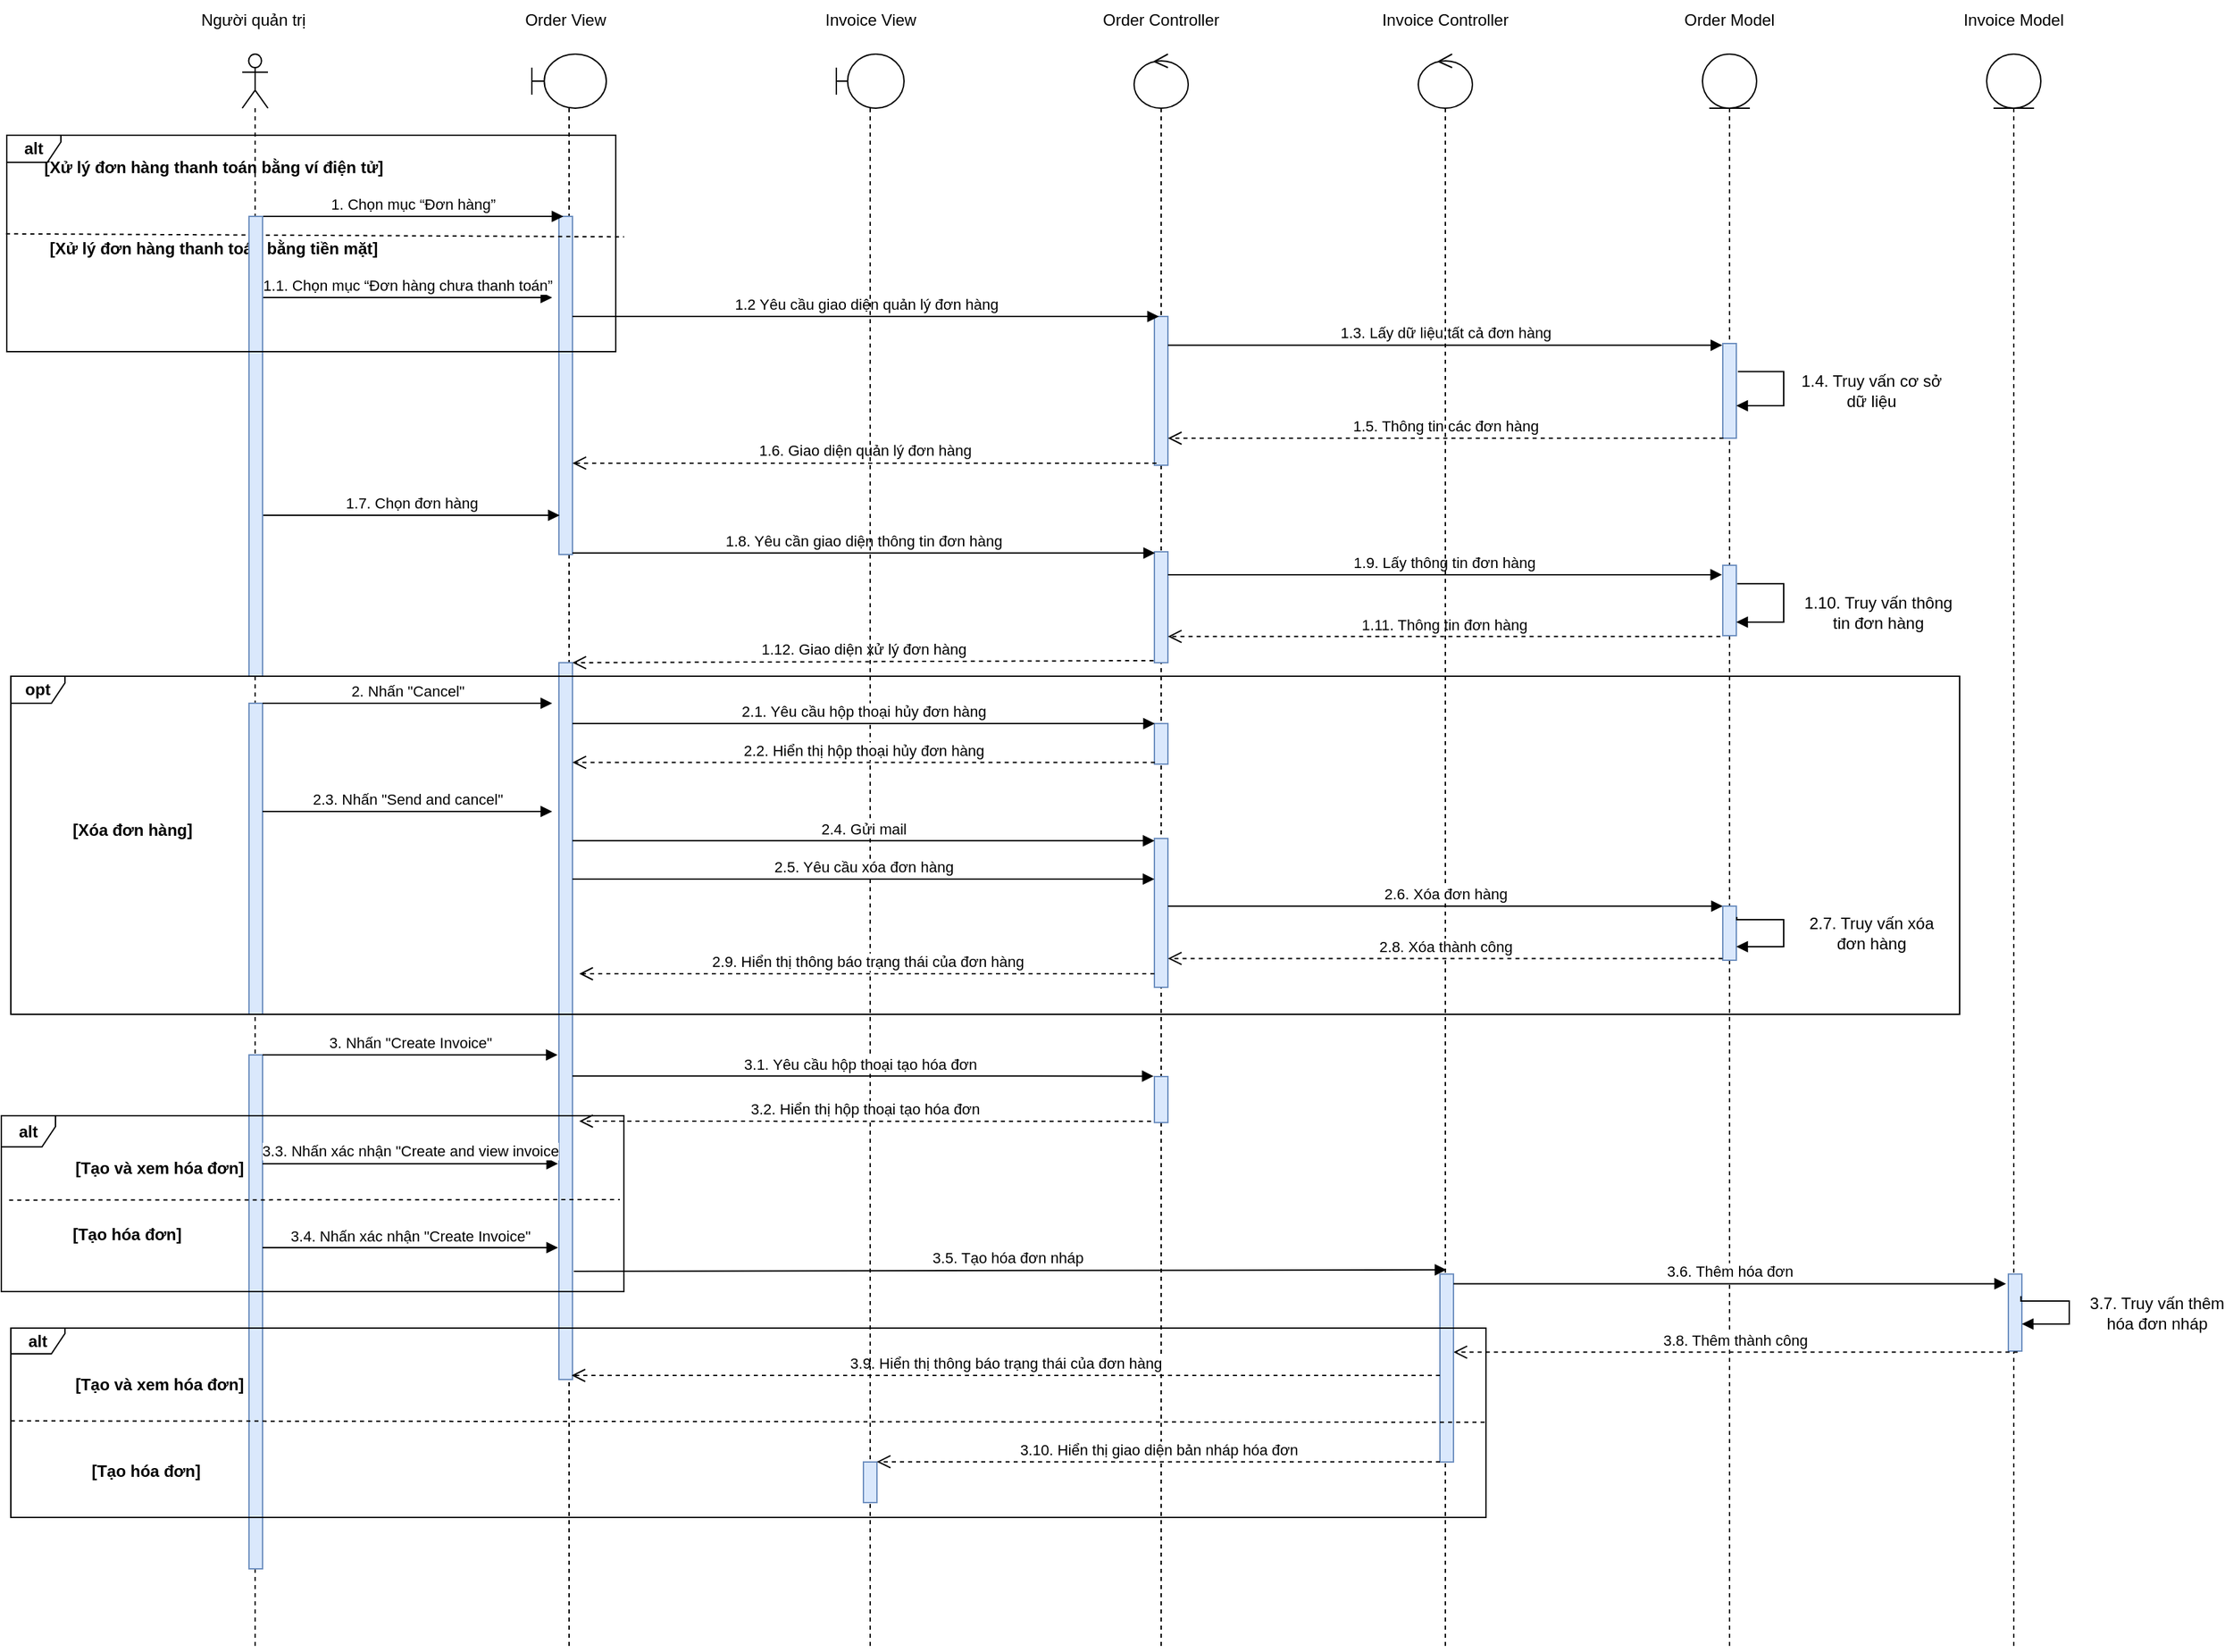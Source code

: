<mxfile version="20.5.3" type="device"><diagram id="kgpKYQtTHZ0yAKxKKP6v" name="Page-1"><mxGraphModel dx="2485" dy="947" grid="1" gridSize="10" guides="1" tooltips="1" connect="1" arrows="1" fold="1" page="1" pageScale="1" pageWidth="850" pageHeight="1100" math="0" shadow="0"><root><mxCell id="0"/><mxCell id="1" parent="0"/><mxCell id="D7vZA-WuZWkOeCFbceGV-1" value="" style="shape=umlLifeline;participant=umlBoundary;perimeter=lifelinePerimeter;whiteSpace=wrap;html=1;container=1;collapsible=0;recursiveResize=0;verticalAlign=top;spacingTop=36;outlineConnect=0;" parent="1" vertex="1"><mxGeometry x="65" y="40" width="55" height="1180" as="geometry"/></mxCell><mxCell id="D7vZA-WuZWkOeCFbceGV-9" value="" style="html=1;points=[];perimeter=orthogonalPerimeter;fillColor=#dae8fc;strokeColor=#6c8ebf;" parent="D7vZA-WuZWkOeCFbceGV-1" vertex="1"><mxGeometry x="20" y="120" width="10" height="250" as="geometry"/></mxCell><mxCell id="D7vZA-WuZWkOeCFbceGV-34" value="" style="html=1;points=[];perimeter=orthogonalPerimeter;fillColor=#dae8fc;strokeColor=#6c8ebf;" parent="D7vZA-WuZWkOeCFbceGV-1" vertex="1"><mxGeometry x="20" y="450" width="10" height="530" as="geometry"/></mxCell><mxCell id="D7vZA-WuZWkOeCFbceGV-2" value="" style="shape=umlLifeline;participant=umlEntity;perimeter=lifelinePerimeter;whiteSpace=wrap;html=1;container=1;collapsible=0;recursiveResize=0;verticalAlign=top;spacingTop=36;outlineConnect=0;" parent="1" vertex="1"><mxGeometry x="930" y="40" width="40" height="1180" as="geometry"/></mxCell><mxCell id="D7vZA-WuZWkOeCFbceGV-3" value="" style="shape=umlLifeline;participant=umlControl;perimeter=lifelinePerimeter;whiteSpace=wrap;html=1;container=1;collapsible=0;recursiveResize=0;verticalAlign=top;spacingTop=36;outlineConnect=0;" parent="1" vertex="1"><mxGeometry x="510" y="40" width="40" height="1180" as="geometry"/></mxCell><mxCell id="D7vZA-WuZWkOeCFbceGV-13" value="" style="html=1;points=[];perimeter=orthogonalPerimeter;fillColor=#dae8fc;strokeColor=#6c8ebf;" parent="D7vZA-WuZWkOeCFbceGV-3" vertex="1"><mxGeometry x="15" y="194" width="10" height="110" as="geometry"/></mxCell><mxCell id="CibjIYvXr03UnHhmVm8K-9" value="" style="html=1;points=[];perimeter=orthogonalPerimeter;fillColor=#dae8fc;strokeColor=#6c8ebf;" parent="D7vZA-WuZWkOeCFbceGV-3" vertex="1"><mxGeometry x="15" y="756" width="10" height="34" as="geometry"/></mxCell><mxCell id="CibjIYvXr03UnHhmVm8K-24" value="" style="html=1;points=[];perimeter=orthogonalPerimeter;fillColor=#dae8fc;strokeColor=#6c8ebf;" parent="D7vZA-WuZWkOeCFbceGV-3" vertex="1"><mxGeometry x="15" y="495" width="10" height="30" as="geometry"/></mxCell><mxCell id="CibjIYvXr03UnHhmVm8K-28" value="" style="html=1;points=[];perimeter=orthogonalPerimeter;fillColor=#dae8fc;strokeColor=#6c8ebf;" parent="D7vZA-WuZWkOeCFbceGV-3" vertex="1"><mxGeometry x="15" y="580" width="10" height="110" as="geometry"/></mxCell><mxCell id="D7vZA-WuZWkOeCFbceGV-4" value="" style="shape=umlLifeline;participant=umlActor;perimeter=lifelinePerimeter;whiteSpace=wrap;html=1;container=1;collapsible=0;recursiveResize=0;verticalAlign=top;spacingTop=36;outlineConnect=0;" parent="1" vertex="1"><mxGeometry x="-149" y="40" width="19" height="1180" as="geometry"/></mxCell><mxCell id="kkJxgMwqJnadJrHWhFTG-9" value="" style="html=1;points=[];perimeter=orthogonalPerimeter;fillColor=#dae8fc;strokeColor=#6c8ebf;" vertex="1" parent="D7vZA-WuZWkOeCFbceGV-4"><mxGeometry x="5" y="480" width="10" height="230" as="geometry"/></mxCell><mxCell id="kkJxgMwqJnadJrHWhFTG-10" value="" style="html=1;points=[];perimeter=orthogonalPerimeter;fillColor=#dae8fc;strokeColor=#6c8ebf;" vertex="1" parent="D7vZA-WuZWkOeCFbceGV-4"><mxGeometry x="5" y="740" width="10" height="380" as="geometry"/></mxCell><mxCell id="D7vZA-WuZWkOeCFbceGV-5" value="Người quản trị&amp;nbsp;" style="text;html=1;strokeColor=none;fillColor=none;align=center;verticalAlign=middle;whiteSpace=wrap;rounded=0;" parent="1" vertex="1"><mxGeometry x="-194" width="110" height="30" as="geometry"/></mxCell><mxCell id="D7vZA-WuZWkOeCFbceGV-8" value="1.1. Chọn mục “Đơn hàng chưa thanh toán”" style="html=1;verticalAlign=bottom;endArrow=block;rounded=0;" parent="1" edge="1"><mxGeometry width="80" relative="1" as="geometry"><mxPoint x="-134" y="220" as="sourcePoint"/><mxPoint x="80" y="220" as="targetPoint"/></mxGeometry></mxCell><mxCell id="D7vZA-WuZWkOeCFbceGV-10" value="Order View" style="text;html=1;strokeColor=none;fillColor=none;align=center;verticalAlign=middle;whiteSpace=wrap;rounded=0;" parent="1" vertex="1"><mxGeometry x="50" width="80" height="30" as="geometry"/></mxCell><mxCell id="D7vZA-WuZWkOeCFbceGV-11" value="Order Controller" style="text;html=1;strokeColor=none;fillColor=none;align=center;verticalAlign=middle;whiteSpace=wrap;rounded=0;" parent="1" vertex="1"><mxGeometry x="480" width="100" height="30" as="geometry"/></mxCell><mxCell id="D7vZA-WuZWkOeCFbceGV-12" value="Order Model" style="text;html=1;strokeColor=none;fillColor=none;align=center;verticalAlign=middle;whiteSpace=wrap;rounded=0;" parent="1" vertex="1"><mxGeometry x="904.99" width="90" height="30" as="geometry"/></mxCell><mxCell id="D7vZA-WuZWkOeCFbceGV-14" value="1.2 Yêu cầu giao diện quản lý đơn hàng" style="html=1;verticalAlign=bottom;endArrow=block;rounded=0;entryX=0.335;entryY=0;entryDx=0;entryDy=0;entryPerimeter=0;" parent="1" source="D7vZA-WuZWkOeCFbceGV-9" target="D7vZA-WuZWkOeCFbceGV-13" edge="1"><mxGeometry width="80" relative="1" as="geometry"><mxPoint x="380" y="234" as="sourcePoint"/><mxPoint x="460" y="234" as="targetPoint"/></mxGeometry></mxCell><mxCell id="D7vZA-WuZWkOeCFbceGV-16" value="1.3. Lấy dữ liệu tất cả đơn hàng" style="html=1;verticalAlign=bottom;endArrow=block;rounded=0;entryX=-0.042;entryY=0.018;entryDx=0;entryDy=0;entryPerimeter=0;" parent="1" source="D7vZA-WuZWkOeCFbceGV-13" target="D7vZA-WuZWkOeCFbceGV-17" edge="1"><mxGeometry width="80" relative="1" as="geometry"><mxPoint x="590" y="254" as="sourcePoint"/><mxPoint x="725.97" y="255.28" as="targetPoint"/></mxGeometry></mxCell><mxCell id="D7vZA-WuZWkOeCFbceGV-17" value="" style="html=1;points=[];perimeter=orthogonalPerimeter;fillColor=#dae8fc;strokeColor=#6c8ebf;" parent="1" vertex="1"><mxGeometry x="945" y="254" width="10" height="70" as="geometry"/></mxCell><mxCell id="D7vZA-WuZWkOeCFbceGV-18" value="" style="edgeStyle=orthogonalEdgeStyle;html=1;align=left;spacingLeft=2;endArrow=block;rounded=0;exitX=1.115;exitY=0.297;exitDx=0;exitDy=0;exitPerimeter=0;" parent="1" source="D7vZA-WuZWkOeCFbceGV-17" target="D7vZA-WuZWkOeCFbceGV-17" edge="1"><mxGeometry relative="1" as="geometry"><mxPoint x="250" y="234" as="sourcePoint"/><Array as="points"><mxPoint x="990" y="275"/><mxPoint x="990" y="300"/></Array><mxPoint x="255" y="254.0" as="targetPoint"/></mxGeometry></mxCell><mxCell id="D7vZA-WuZWkOeCFbceGV-19" value="1.4. Truy vấn cơ sở dữ liệu" style="text;html=1;strokeColor=none;fillColor=none;align=center;verticalAlign=middle;whiteSpace=wrap;rounded=0;" parent="1" vertex="1"><mxGeometry x="1000" y="274" width="110" height="30" as="geometry"/></mxCell><mxCell id="D7vZA-WuZWkOeCFbceGV-20" value="1.5. Thông tin các đơn hàng" style="html=1;verticalAlign=bottom;endArrow=open;dashed=1;endSize=8;rounded=0;exitX=0.045;exitY=1;exitDx=0;exitDy=0;exitPerimeter=0;" parent="1" source="D7vZA-WuZWkOeCFbceGV-17" target="D7vZA-WuZWkOeCFbceGV-13" edge="1"><mxGeometry relative="1" as="geometry"><mxPoint x="722.56" y="315.53" as="sourcePoint"/><mxPoint x="534.6" y="314.6" as="targetPoint"/></mxGeometry></mxCell><mxCell id="D7vZA-WuZWkOeCFbceGV-21" value="1.6. Giao diện quản lý đơn hàng" style="html=1;verticalAlign=bottom;endArrow=open;dashed=1;endSize=8;rounded=0;exitX=0.156;exitY=0.986;exitDx=0;exitDy=0;exitPerimeter=0;" parent="1" source="D7vZA-WuZWkOeCFbceGV-13" target="D7vZA-WuZWkOeCFbceGV-9" edge="1"><mxGeometry relative="1" as="geometry"><mxPoint x="525.34" y="333.97" as="sourcePoint"/><mxPoint x="130" y="324" as="targetPoint"/></mxGeometry></mxCell><mxCell id="D7vZA-WuZWkOeCFbceGV-23" value="" style="html=1;points=[];perimeter=orthogonalPerimeter;fillColor=#dae8fc;strokeColor=#6c8ebf;" parent="1" vertex="1"><mxGeometry x="944.99" y="418" width="10" height="52" as="geometry"/></mxCell><mxCell id="D7vZA-WuZWkOeCFbceGV-24" value="" style="edgeStyle=orthogonalEdgeStyle;html=1;align=left;spacingLeft=2;endArrow=block;rounded=0;exitX=1.064;exitY=0.261;exitDx=0;exitDy=0;exitPerimeter=0;" parent="1" source="D7vZA-WuZWkOeCFbceGV-23" target="D7vZA-WuZWkOeCFbceGV-23" edge="1"><mxGeometry relative="1" as="geometry"><mxPoint x="249.99" y="398" as="sourcePoint"/><Array as="points"><mxPoint x="990" y="432"/><mxPoint x="990" y="460"/></Array><mxPoint x="254.99" y="418.0" as="targetPoint"/></mxGeometry></mxCell><mxCell id="D7vZA-WuZWkOeCFbceGV-25" value="" style="html=1;points=[];perimeter=orthogonalPerimeter;fillColor=#dae8fc;strokeColor=#6c8ebf;" parent="1" vertex="1"><mxGeometry x="524.99" y="408" width="10" height="82" as="geometry"/></mxCell><mxCell id="D7vZA-WuZWkOeCFbceGV-27" value="1.8. Yêu cần giao diện thông tin đơn hàng" style="html=1;verticalAlign=bottom;endArrow=block;rounded=0;entryX=0.046;entryY=0.011;entryDx=0;entryDy=0;entryPerimeter=0;" parent="1" source="D7vZA-WuZWkOeCFbceGV-9" target="D7vZA-WuZWkOeCFbceGV-25" edge="1"><mxGeometry width="80" relative="1" as="geometry"><mxPoint x="319.99" y="416" as="sourcePoint"/><mxPoint x="519.99" y="416" as="targetPoint"/></mxGeometry></mxCell><mxCell id="D7vZA-WuZWkOeCFbceGV-28" value="1.9. Lấy thông tin đơn hàng" style="html=1;verticalAlign=bottom;endArrow=block;rounded=0;entryX=-0.059;entryY=0.134;entryDx=0;entryDy=0;entryPerimeter=0;" parent="1" source="D7vZA-WuZWkOeCFbceGV-25" target="D7vZA-WuZWkOeCFbceGV-23" edge="1"><mxGeometry width="80" relative="1" as="geometry"><mxPoint x="579.99" y="428" as="sourcePoint"/><mxPoint x="659.99" y="428" as="targetPoint"/></mxGeometry></mxCell><mxCell id="D7vZA-WuZWkOeCFbceGV-29" value="1.10. Truy vấn thông tin đơn hàng" style="text;html=1;strokeColor=none;fillColor=none;align=center;verticalAlign=middle;whiteSpace=wrap;rounded=0;" parent="1" vertex="1"><mxGeometry x="999.99" y="438" width="120.01" height="30" as="geometry"/></mxCell><mxCell id="D7vZA-WuZWkOeCFbceGV-30" value="1.11. Thông tin đơn hàng" style="html=1;verticalAlign=bottom;endArrow=open;dashed=1;endSize=8;rounded=0;exitX=-0.176;exitY=1.011;exitDx=0;exitDy=0;exitPerimeter=0;" parent="1" source="D7vZA-WuZWkOeCFbceGV-23" target="D7vZA-WuZWkOeCFbceGV-25" edge="1"><mxGeometry relative="1" as="geometry"><mxPoint x="730" y="474" as="sourcePoint"/><mxPoint x="599.99" y="478" as="targetPoint"/></mxGeometry></mxCell><mxCell id="D7vZA-WuZWkOeCFbceGV-31" value="1.12. Giao diện xử lý đơn hàng" style="html=1;verticalAlign=bottom;endArrow=open;dashed=1;endSize=8;rounded=0;exitX=-0.065;exitY=0.981;exitDx=0;exitDy=0;exitPerimeter=0;" parent="1" source="D7vZA-WuZWkOeCFbceGV-25" target="D7vZA-WuZWkOeCFbceGV-34" edge="1"><mxGeometry relative="1" as="geometry"><mxPoint x="469.99" y="498" as="sourcePoint"/><mxPoint x="320" y="497.8" as="targetPoint"/></mxGeometry></mxCell><mxCell id="D7vZA-WuZWkOeCFbceGV-33" value="1.7. Chọn đơn hàng" style="html=1;verticalAlign=bottom;endArrow=block;rounded=0;entryX=0.052;entryY=0.884;entryDx=0;entryDy=0;entryPerimeter=0;" parent="1" target="D7vZA-WuZWkOeCFbceGV-9" edge="1"><mxGeometry width="80" relative="1" as="geometry"><mxPoint x="-134" y="381" as="sourcePoint"/><mxPoint x="45" y="394" as="targetPoint"/></mxGeometry></mxCell><mxCell id="D7vZA-WuZWkOeCFbceGV-37" value="3. Nhấn &quot;Create Invoice&quot;" style="html=1;verticalAlign=bottom;endArrow=block;rounded=0;" parent="1" edge="1"><mxGeometry width="80" relative="1" as="geometry"><mxPoint x="-134" y="780" as="sourcePoint"/><mxPoint x="84" y="780" as="targetPoint"/></mxGeometry></mxCell><mxCell id="D7vZA-WuZWkOeCFbceGV-40" value="3.5. Tạo hóa đơn nháp&amp;nbsp;" style="html=1;verticalAlign=bottom;endArrow=block;rounded=0;entryX=0.475;entryY=-0.023;entryDx=0;entryDy=0;entryPerimeter=0;" parent="1" target="D7vZA-WuZWkOeCFbceGV-66" edge="1"><mxGeometry width="80" relative="1" as="geometry"><mxPoint x="96" y="940" as="sourcePoint"/><mxPoint x="721" y="942.07" as="targetPoint"/></mxGeometry></mxCell><mxCell id="D7vZA-WuZWkOeCFbceGV-42" value="" style="shape=umlLifeline;participant=umlEntity;perimeter=lifelinePerimeter;whiteSpace=wrap;html=1;container=1;collapsible=0;recursiveResize=0;verticalAlign=top;spacingTop=36;outlineConnect=0;" parent="1" vertex="1"><mxGeometry x="1140" y="40" width="40" height="1180" as="geometry"/></mxCell><mxCell id="D7vZA-WuZWkOeCFbceGV-43" value="Invoice Model" style="text;html=1;strokeColor=none;fillColor=none;align=center;verticalAlign=middle;whiteSpace=wrap;rounded=0;" parent="1" vertex="1"><mxGeometry x="1115" width="90" height="30" as="geometry"/></mxCell><mxCell id="D7vZA-WuZWkOeCFbceGV-44" value="" style="html=1;points=[];perimeter=orthogonalPerimeter;fillColor=#dae8fc;strokeColor=#6c8ebf;" parent="1" vertex="1"><mxGeometry x="1156" y="942.07" width="10" height="56.93" as="geometry"/></mxCell><mxCell id="D7vZA-WuZWkOeCFbceGV-45" value="" style="edgeStyle=orthogonalEdgeStyle;html=1;align=left;spacingLeft=2;endArrow=block;rounded=0;exitX=0.931;exitY=0.286;exitDx=0;exitDy=0;exitPerimeter=0;" parent="1" source="D7vZA-WuZWkOeCFbceGV-44" target="D7vZA-WuZWkOeCFbceGV-44" edge="1"><mxGeometry relative="1" as="geometry"><mxPoint x="461" y="922.07" as="sourcePoint"/><Array as="points"><mxPoint x="1201" y="962"/><mxPoint x="1201" y="979"/></Array><mxPoint x="466" y="942.07" as="targetPoint"/></mxGeometry></mxCell><mxCell id="D7vZA-WuZWkOeCFbceGV-46" value="3.7. Truy vấn thêm hóa đơn nháp" style="text;html=1;strokeColor=none;fillColor=none;align=center;verticalAlign=middle;whiteSpace=wrap;rounded=0;" parent="1" vertex="1"><mxGeometry x="1211" y="955.54" width="110" height="30" as="geometry"/></mxCell><mxCell id="D7vZA-WuZWkOeCFbceGV-47" value="3.8. Thêm thành công" style="html=1;verticalAlign=bottom;endArrow=open;dashed=1;endSize=8;rounded=0;exitX=0.685;exitY=1.014;exitDx=0;exitDy=0;exitPerimeter=0;" parent="1" source="D7vZA-WuZWkOeCFbceGV-44" target="D7vZA-WuZWkOeCFbceGV-66" edge="1"><mxGeometry relative="1" as="geometry"><mxPoint x="681" y="1012.07" as="sourcePoint"/><mxPoint x="801" y="1012.07" as="targetPoint"/></mxGeometry></mxCell><mxCell id="D7vZA-WuZWkOeCFbceGV-64" value="" style="shape=umlLifeline;participant=umlControl;perimeter=lifelinePerimeter;whiteSpace=wrap;html=1;container=1;collapsible=0;recursiveResize=0;verticalAlign=top;spacingTop=36;outlineConnect=0;" parent="1" vertex="1"><mxGeometry x="720" y="40" width="40" height="1180" as="geometry"/></mxCell><mxCell id="D7vZA-WuZWkOeCFbceGV-66" value="" style="html=1;points=[];perimeter=orthogonalPerimeter;fillColor=#dae8fc;strokeColor=#6c8ebf;" parent="D7vZA-WuZWkOeCFbceGV-64" vertex="1"><mxGeometry x="16" y="902.07" width="10" height="138.93" as="geometry"/></mxCell><mxCell id="D7vZA-WuZWkOeCFbceGV-65" value="Invoice Controller" style="text;html=1;strokeColor=none;fillColor=none;align=center;verticalAlign=middle;whiteSpace=wrap;rounded=0;" parent="1" vertex="1"><mxGeometry x="690" width="100" height="30" as="geometry"/></mxCell><mxCell id="D7vZA-WuZWkOeCFbceGV-68" value="3.6. Thêm hóa đơn" style="html=1;verticalAlign=bottom;endArrow=block;rounded=0;entryX=-0.173;entryY=0.126;entryDx=0;entryDy=0;entryPerimeter=0;" parent="1" source="D7vZA-WuZWkOeCFbceGV-66" target="D7vZA-WuZWkOeCFbceGV-44" edge="1"><mxGeometry width="80" relative="1" as="geometry"><mxPoint x="821" y="952.07" as="sourcePoint"/><mxPoint x="901" y="952.07" as="targetPoint"/></mxGeometry></mxCell><mxCell id="D7vZA-WuZWkOeCFbceGV-69" value="3.9. Hiển thị thông báo trạng thái của đơn hàng" style="html=1;verticalAlign=bottom;endArrow=open;dashed=1;endSize=8;rounded=0;entryX=0.934;entryY=0.992;entryDx=0;entryDy=0;entryPerimeter=0;" parent="1" source="D7vZA-WuZWkOeCFbceGV-66" edge="1"><mxGeometry relative="1" as="geometry"><mxPoint x="741" y="1022.07" as="sourcePoint"/><mxPoint x="94.34" y="1017" as="targetPoint"/></mxGeometry></mxCell><mxCell id="CibjIYvXr03UnHhmVm8K-1" value="" style="shape=umlLifeline;participant=umlBoundary;perimeter=lifelinePerimeter;whiteSpace=wrap;html=1;container=1;collapsible=0;recursiveResize=0;verticalAlign=top;spacingTop=36;outlineConnect=0;" parent="1" vertex="1"><mxGeometry x="290" y="40" width="50" height="1180" as="geometry"/></mxCell><mxCell id="CibjIYvXr03UnHhmVm8K-55" value="" style="html=1;points=[];perimeter=orthogonalPerimeter;fillColor=#dae8fc;strokeColor=#6c8ebf;" parent="CibjIYvXr03UnHhmVm8K-1" vertex="1"><mxGeometry x="20" y="1041" width="10" height="30" as="geometry"/></mxCell><mxCell id="CibjIYvXr03UnHhmVm8K-2" value="Invoice View" style="text;html=1;strokeColor=none;fillColor=none;align=center;verticalAlign=middle;whiteSpace=wrap;rounded=0;" parent="1" vertex="1"><mxGeometry x="272.5" width="85" height="30" as="geometry"/></mxCell><mxCell id="CibjIYvXr03UnHhmVm8K-3" value="1. Chọn mục “Đơn hàng”" style="html=1;verticalAlign=bottom;endArrow=block;rounded=0;entryX=0.327;entryY=0.002;entryDx=0;entryDy=0;entryPerimeter=0;" parent="1" edge="1"><mxGeometry width="80" relative="1" as="geometry"><mxPoint x="-134" y="160" as="sourcePoint"/><mxPoint x="88.27" y="160" as="targetPoint"/></mxGeometry></mxCell><mxCell id="CibjIYvXr03UnHhmVm8K-7" value="[Xử lý đơn hàng thanh toán bằng ví điện tử]" style="text;align=center;fontStyle=1;verticalAlign=middle;spacingLeft=3;spacingRight=3;strokeColor=none;rotatable=0;points=[[0,0.5],[1,0.5]];portConstraint=eastwest;" parent="1" vertex="1"><mxGeometry x="-210" y="110" width="80" height="26" as="geometry"/></mxCell><mxCell id="CibjIYvXr03UnHhmVm8K-8" value="[Xử lý đơn hàng thanh toán bằng tiền mặt]" style="text;align=center;fontStyle=1;verticalAlign=middle;spacingLeft=3;spacingRight=3;strokeColor=none;rotatable=0;points=[[0,0.5],[1,0.5]];portConstraint=eastwest;" parent="1" vertex="1"><mxGeometry x="-210" y="170" width="80" height="26" as="geometry"/></mxCell><mxCell id="CibjIYvXr03UnHhmVm8K-10" value="3.1. Yêu cầu hộp thoại tạo hóa đơn&amp;nbsp;" style="html=1;verticalAlign=bottom;endArrow=block;rounded=0;entryX=-0.059;entryY=-0.009;entryDx=0;entryDy=0;entryPerimeter=0;" parent="1" target="CibjIYvXr03UnHhmVm8K-9" edge="1"><mxGeometry width="80" relative="1" as="geometry"><mxPoint x="95" y="795.64" as="sourcePoint"/><mxPoint x="220" y="796" as="targetPoint"/></mxGeometry></mxCell><mxCell id="CibjIYvXr03UnHhmVm8K-15" value="3.2. Hiển thị hộp thoại tạo hóa đơn" style="html=1;verticalAlign=bottom;endArrow=open;dashed=1;endSize=8;rounded=0;exitX=-0.244;exitY=0.976;exitDx=0;exitDy=0;exitPerimeter=0;" parent="1" source="CibjIYvXr03UnHhmVm8K-9" edge="1"><mxGeometry relative="1" as="geometry"><mxPoint x="440" y="856" as="sourcePoint"/><mxPoint x="100" y="829" as="targetPoint"/></mxGeometry></mxCell><mxCell id="CibjIYvXr03UnHhmVm8K-23" value="2. Nhấn &quot;Cancel&quot;" style="html=1;verticalAlign=bottom;endArrow=block;rounded=0;" parent="1" edge="1"><mxGeometry width="80" relative="1" as="geometry"><mxPoint x="-134" y="520" as="sourcePoint"/><mxPoint x="80" y="520" as="targetPoint"/></mxGeometry></mxCell><mxCell id="CibjIYvXr03UnHhmVm8K-25" value="2.1. Yêu cầu hộp thoại hủy đơn hàng" style="html=1;verticalAlign=bottom;endArrow=block;rounded=0;entryX=0.034;entryY=0.001;entryDx=0;entryDy=0;entryPerimeter=0;" parent="1" source="D7vZA-WuZWkOeCFbceGV-34" target="CibjIYvXr03UnHhmVm8K-24" edge="1"><mxGeometry width="80" relative="1" as="geometry"><mxPoint x="95" y="545.03" as="sourcePoint"/><mxPoint x="300" y="545" as="targetPoint"/></mxGeometry></mxCell><mxCell id="CibjIYvXr03UnHhmVm8K-26" value="2.2. Hiển thị hộp thoại hủy đơn hàng" style="html=1;verticalAlign=bottom;endArrow=open;dashed=1;endSize=8;rounded=0;exitX=0.034;exitY=0.958;exitDx=0;exitDy=0;exitPerimeter=0;" parent="1" source="CibjIYvXr03UnHhmVm8K-24" target="D7vZA-WuZWkOeCFbceGV-34" edge="1"><mxGeometry relative="1" as="geometry"><mxPoint x="360" y="575" as="sourcePoint"/><mxPoint x="95" y="573.74" as="targetPoint"/></mxGeometry></mxCell><mxCell id="CibjIYvXr03UnHhmVm8K-27" value="2.3. Nhấn &quot;Send and cancel&quot;" style="html=1;verticalAlign=bottom;endArrow=block;rounded=0;" parent="1" edge="1"><mxGeometry width="80" relative="1" as="geometry"><mxPoint x="-134" y="600" as="sourcePoint"/><mxPoint x="80" y="600" as="targetPoint"/></mxGeometry></mxCell><mxCell id="CibjIYvXr03UnHhmVm8K-29" value="2.4. Gửi mail" style="html=1;verticalAlign=bottom;endArrow=block;rounded=0;entryX=0.006;entryY=0.015;entryDx=0;entryDy=0;entryPerimeter=0;" parent="1" source="D7vZA-WuZWkOeCFbceGV-34" target="CibjIYvXr03UnHhmVm8K-28" edge="1"><mxGeometry width="80" relative="1" as="geometry"><mxPoint x="180" y="620" as="sourcePoint"/><mxPoint x="520" y="620" as="targetPoint"/></mxGeometry></mxCell><mxCell id="CibjIYvXr03UnHhmVm8K-30" value="2.5. Yêu cầu xóa đơn hàng" style="html=1;verticalAlign=bottom;endArrow=block;rounded=0;" parent="1" source="D7vZA-WuZWkOeCFbceGV-34" edge="1"><mxGeometry width="80" relative="1" as="geometry"><mxPoint x="270" y="650" as="sourcePoint"/><mxPoint x="525" y="650" as="targetPoint"/></mxGeometry></mxCell><mxCell id="CibjIYvXr03UnHhmVm8K-33" value="2.6. Xóa đơn hàng" style="html=1;verticalAlign=bottom;endArrow=block;rounded=0;" parent="1" source="CibjIYvXr03UnHhmVm8K-28" edge="1"><mxGeometry width="80" relative="1" as="geometry"><mxPoint x="620" y="660" as="sourcePoint"/><mxPoint x="945.0" y="670" as="targetPoint"/></mxGeometry></mxCell><mxCell id="CibjIYvXr03UnHhmVm8K-34" value="" style="html=1;points=[];perimeter=orthogonalPerimeter;fillColor=#dae8fc;strokeColor=#6c8ebf;" parent="1" vertex="1"><mxGeometry x="945" y="670" width="10" height="40" as="geometry"/></mxCell><mxCell id="CibjIYvXr03UnHhmVm8K-35" value="" style="edgeStyle=orthogonalEdgeStyle;html=1;align=left;spacingLeft=2;endArrow=block;rounded=0;exitX=1.033;exitY=0.201;exitDx=0;exitDy=0;exitPerimeter=0;" parent="1" source="CibjIYvXr03UnHhmVm8K-34" target="CibjIYvXr03UnHhmVm8K-34" edge="1"><mxGeometry relative="1" as="geometry"><mxPoint x="960" y="680" as="sourcePoint"/><Array as="points"><mxPoint x="990" y="680"/><mxPoint x="990" y="700"/></Array><mxPoint x="255" y="670.0" as="targetPoint"/></mxGeometry></mxCell><mxCell id="CibjIYvXr03UnHhmVm8K-36" value="2.7. Truy vấn xóa đơn hàng" style="text;html=1;strokeColor=none;fillColor=none;align=center;verticalAlign=middle;whiteSpace=wrap;rounded=0;" parent="1" vertex="1"><mxGeometry x="999.99" y="675" width="110" height="30" as="geometry"/></mxCell><mxCell id="CibjIYvXr03UnHhmVm8K-37" value="2.8. Xóa thành công" style="html=1;verticalAlign=bottom;endArrow=open;dashed=1;endSize=8;rounded=0;exitX=-0.022;exitY=0.968;exitDx=0;exitDy=0;exitPerimeter=0;" parent="1" source="CibjIYvXr03UnHhmVm8K-34" target="CibjIYvXr03UnHhmVm8K-28" edge="1"><mxGeometry relative="1" as="geometry"><mxPoint x="780" y="710" as="sourcePoint"/><mxPoint x="700" y="710" as="targetPoint"/></mxGeometry></mxCell><mxCell id="CibjIYvXr03UnHhmVm8K-38" value="2.9. Hiển thị thông báo trạng thái của đơn hàng" style="html=1;verticalAlign=bottom;endArrow=open;dashed=1;endSize=8;rounded=0;" parent="1" source="CibjIYvXr03UnHhmVm8K-28" edge="1"><mxGeometry relative="1" as="geometry"><mxPoint x="420" y="720" as="sourcePoint"/><mxPoint x="100" y="720" as="targetPoint"/></mxGeometry></mxCell><mxCell id="CibjIYvXr03UnHhmVm8K-41" value="3.4. Nhấn xác nhận &quot;Create Invoice&quot;" style="html=1;verticalAlign=bottom;endArrow=block;rounded=0;entryX=-0.066;entryY=0.777;entryDx=0;entryDy=0;entryPerimeter=0;" parent="1" edge="1"><mxGeometry width="80" relative="1" as="geometry"><mxPoint x="-134" y="922.5" as="sourcePoint"/><mxPoint x="84.34" y="922.5" as="targetPoint"/></mxGeometry></mxCell><mxCell id="CibjIYvXr03UnHhmVm8K-54" value="3.10. Hiển thị giao diện bản nháp hóa đơn" style="html=1;verticalAlign=bottom;endArrow=open;dashed=1;endSize=8;rounded=0;entryX=0.99;entryY=-0.005;entryDx=0;entryDy=0;entryPerimeter=0;" parent="1" source="D7vZA-WuZWkOeCFbceGV-66" target="CibjIYvXr03UnHhmVm8K-55" edge="1"><mxGeometry relative="1" as="geometry"><mxPoint x="450" y="1081" as="sourcePoint"/><mxPoint x="370" y="1081" as="targetPoint"/></mxGeometry></mxCell><mxCell id="CibjIYvXr03UnHhmVm8K-57" value="" style="endArrow=none;dashed=1;html=1;rounded=0;entryX=1.001;entryY=0.632;entryDx=0;entryDy=0;entryPerimeter=0;exitX=0;exitY=0.426;exitDx=0;exitDy=0;exitPerimeter=0;" parent="1" edge="1"><mxGeometry width="50" height="50" relative="1" as="geometry"><mxPoint x="-320" y="1050.64" as="sourcePoint"/><mxPoint x="771.08" y="1051.64" as="targetPoint"/></mxGeometry></mxCell><mxCell id="CibjIYvXr03UnHhmVm8K-61" value="3.3. Nhấn xác nhận &quot;Create and view invoice" style="html=1;verticalAlign=bottom;endArrow=block;rounded=0;entryX=-0.066;entryY=0.699;entryDx=0;entryDy=0;entryPerimeter=0;" parent="1" target="D7vZA-WuZWkOeCFbceGV-34" edge="1"><mxGeometry width="80" relative="1" as="geometry"><mxPoint x="-134" y="860.47" as="sourcePoint"/><mxPoint x="30" y="860" as="targetPoint"/></mxGeometry></mxCell><mxCell id="CibjIYvXr03UnHhmVm8K-62" value="" style="endArrow=none;dashed=1;html=1;rounded=0;exitX=-0.003;exitY=0.524;exitDx=0;exitDy=0;exitPerimeter=0;" parent="1" edge="1"><mxGeometry width="50" height="50" relative="1" as="geometry"><mxPoint x="-321.26" y="887.33" as="sourcePoint"/><mxPoint x="130" y="887" as="targetPoint"/></mxGeometry></mxCell><mxCell id="CibjIYvXr03UnHhmVm8K-63" value="[Tạo và xem hóa đơn]" style="text;align=center;fontStyle=1;verticalAlign=middle;spacingLeft=3;spacingRight=3;strokeColor=none;rotatable=0;points=[[0,0.5],[1,0.5]];portConstraint=eastwest;" parent="1" vertex="1"><mxGeometry x="-250" y="850" width="80" height="26" as="geometry"/></mxCell><mxCell id="CibjIYvXr03UnHhmVm8K-64" value="[Tạo hóa đơn]" style="text;align=center;fontStyle=1;verticalAlign=middle;spacingLeft=3;spacingRight=3;strokeColor=none;rotatable=0;points=[[0,0.5],[1,0.5]];portConstraint=eastwest;" parent="1" vertex="1"><mxGeometry x="-274" y="899" width="80" height="26" as="geometry"/></mxCell><mxCell id="CibjIYvXr03UnHhmVm8K-66" value="[Tạo và xem hóa đơn]" style="text;align=center;fontStyle=1;verticalAlign=middle;spacingLeft=3;spacingRight=3;strokeColor=none;rotatable=0;points=[[0,0.5],[1,0.5]];portConstraint=eastwest;" parent="1" vertex="1"><mxGeometry x="-250" y="1010" width="80" height="26" as="geometry"/></mxCell><mxCell id="CibjIYvXr03UnHhmVm8K-67" value="[Tạo hóa đơn]" style="text;align=center;fontStyle=1;verticalAlign=middle;spacingLeft=3;spacingRight=3;strokeColor=none;rotatable=0;points=[[0,0.5],[1,0.5]];portConstraint=eastwest;" parent="1" vertex="1"><mxGeometry x="-260" y="1074" width="80" height="26" as="geometry"/></mxCell><mxCell id="CibjIYvXr03UnHhmVm8K-20" value="[Xóa đơn hàng]" style="text;align=center;fontStyle=1;verticalAlign=middle;spacingLeft=3;spacingRight=3;strokeColor=none;rotatable=0;points=[[0,0.5],[1,0.5]];portConstraint=eastwest;" parent="1" vertex="1"><mxGeometry x="-270" y="600" width="80" height="26" as="geometry"/></mxCell><mxCell id="CibjIYvXr03UnHhmVm8K-74" value="" style="endArrow=none;dashed=1;html=1;rounded=0;entryX=1.007;entryY=0.532;entryDx=0;entryDy=0;entryPerimeter=0;exitX=-0.008;exitY=0.518;exitDx=0;exitDy=0;exitPerimeter=0;" parent="1" edge="1"><mxGeometry width="50" height="50" relative="1" as="geometry"><mxPoint x="-323.6" y="172.88" as="sourcePoint"/><mxPoint x="133.15" y="175.12" as="targetPoint"/></mxGeometry></mxCell><mxCell id="kkJxgMwqJnadJrHWhFTG-8" value="" style="html=1;points=[];perimeter=orthogonalPerimeter;fillColor=#dae8fc;strokeColor=#6c8ebf;" vertex="1" parent="1"><mxGeometry x="-144" y="160" width="10" height="340" as="geometry"/></mxCell><mxCell id="kkJxgMwqJnadJrHWhFTG-21" value="&lt;b&gt;alt&lt;/b&gt;" style="shape=umlFrame;whiteSpace=wrap;html=1;width=40;height=23;" vertex="1" parent="1"><mxGeometry x="-327" y="825" width="460" height="130" as="geometry"/></mxCell><mxCell id="kkJxgMwqJnadJrHWhFTG-22" value="&lt;b&gt;alt&lt;/b&gt;" style="shape=umlFrame;whiteSpace=wrap;html=1;width=40;height=19;" vertex="1" parent="1"><mxGeometry x="-320" y="982" width="1090" height="140" as="geometry"/></mxCell><mxCell id="kkJxgMwqJnadJrHWhFTG-23" value="&lt;b&gt;alt&lt;/b&gt;" style="shape=umlFrame;whiteSpace=wrap;html=1;width=40;height=20;" vertex="1" parent="1"><mxGeometry x="-323" y="100" width="450" height="160" as="geometry"/></mxCell><mxCell id="kkJxgMwqJnadJrHWhFTG-24" value="&lt;b&gt;opt&lt;/b&gt;" style="shape=umlFrame;whiteSpace=wrap;html=1;width=40;height=20;" vertex="1" parent="1"><mxGeometry x="-320" y="500" width="1440" height="250" as="geometry"/></mxCell></root></mxGraphModel></diagram></mxfile>